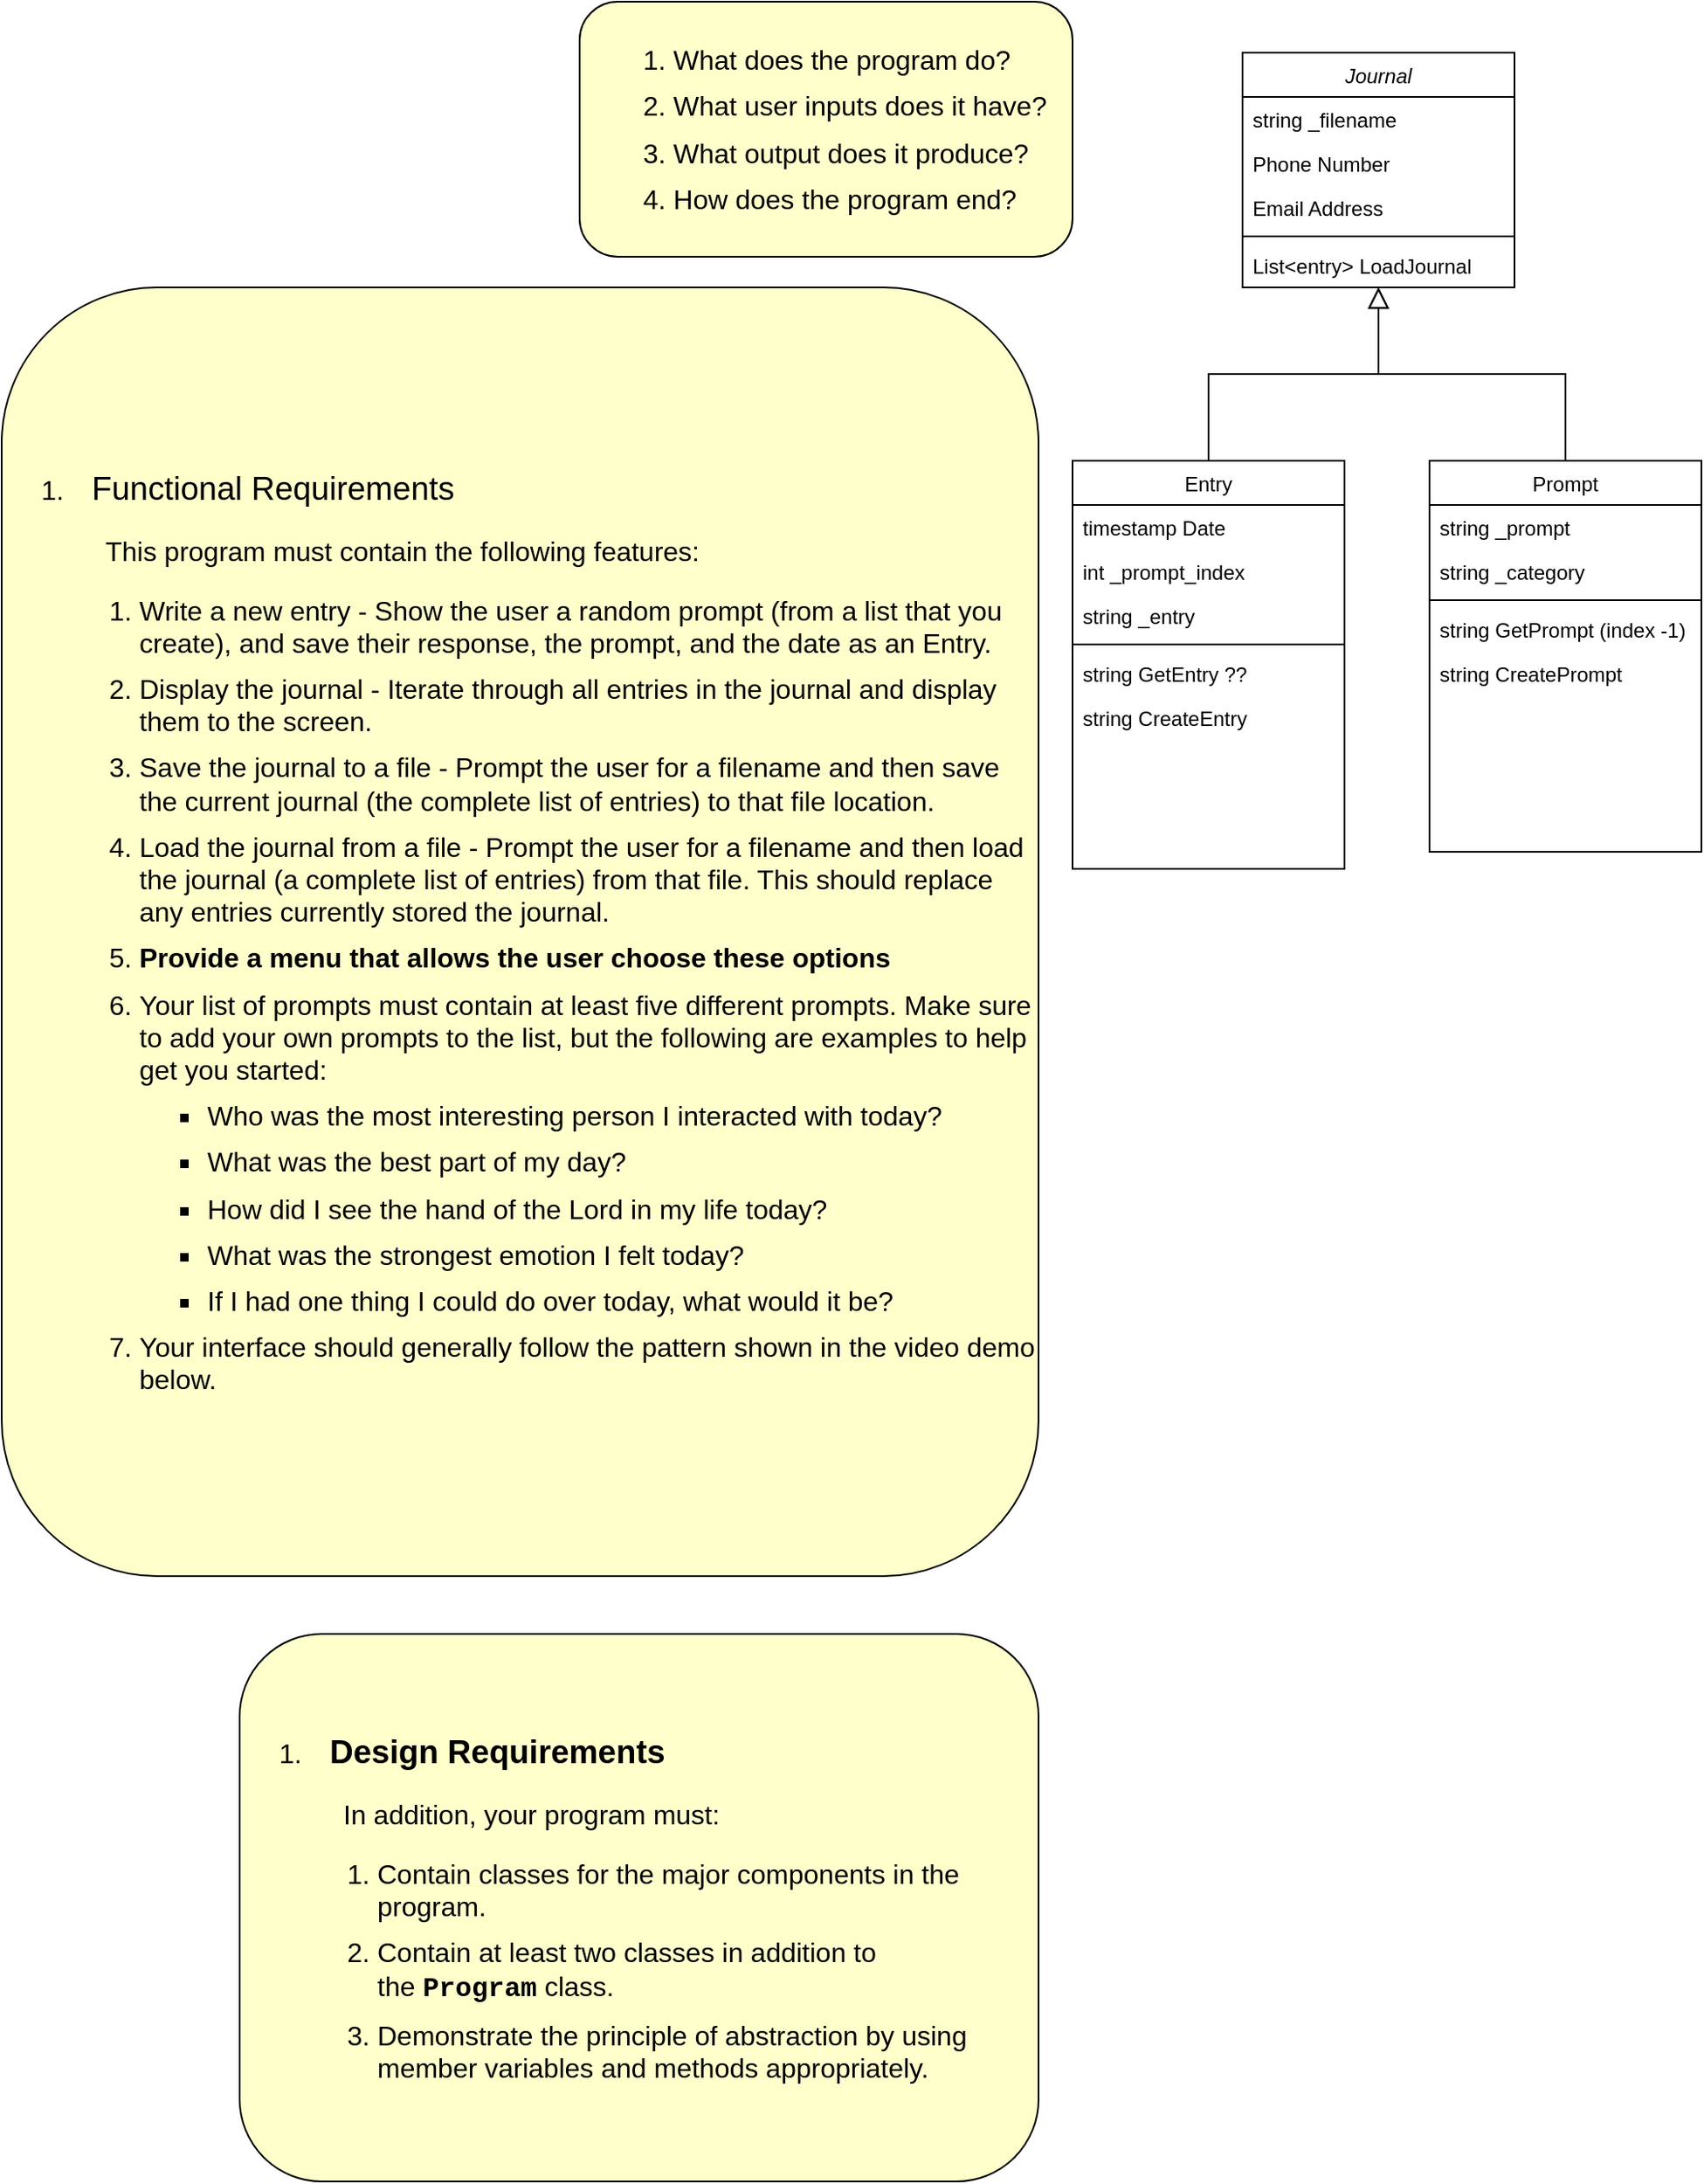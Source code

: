 <mxfile version="24.2.5" type="device">
  <diagram id="C5RBs43oDa-KdzZeNtuy" name="Page-1">
    <mxGraphModel dx="2133" dy="822" grid="1" gridSize="10" guides="1" tooltips="1" connect="1" arrows="1" fold="1" page="1" pageScale="1" pageWidth="827" pageHeight="1169" math="0" shadow="0">
      <root>
        <mxCell id="WIyWlLk6GJQsqaUBKTNV-0" />
        <mxCell id="WIyWlLk6GJQsqaUBKTNV-1" parent="WIyWlLk6GJQsqaUBKTNV-0" />
        <mxCell id="zkfFHV4jXpPFQw0GAbJ--0" value="Journal" style="swimlane;fontStyle=2;align=center;verticalAlign=top;childLayout=stackLayout;horizontal=1;startSize=26;horizontalStack=0;resizeParent=1;resizeLast=0;collapsible=1;marginBottom=0;rounded=0;shadow=0;strokeWidth=1;" parent="WIyWlLk6GJQsqaUBKTNV-1" vertex="1">
          <mxGeometry x="220" y="120" width="160" height="138" as="geometry">
            <mxRectangle x="230" y="140" width="160" height="26" as="alternateBounds" />
          </mxGeometry>
        </mxCell>
        <mxCell id="zkfFHV4jXpPFQw0GAbJ--1" value="string _filename" style="text;align=left;verticalAlign=top;spacingLeft=4;spacingRight=4;overflow=hidden;rotatable=0;points=[[0,0.5],[1,0.5]];portConstraint=eastwest;" parent="zkfFHV4jXpPFQw0GAbJ--0" vertex="1">
          <mxGeometry y="26" width="160" height="26" as="geometry" />
        </mxCell>
        <mxCell id="zkfFHV4jXpPFQw0GAbJ--2" value="Phone Number" style="text;align=left;verticalAlign=top;spacingLeft=4;spacingRight=4;overflow=hidden;rotatable=0;points=[[0,0.5],[1,0.5]];portConstraint=eastwest;rounded=0;shadow=0;html=0;" parent="zkfFHV4jXpPFQw0GAbJ--0" vertex="1">
          <mxGeometry y="52" width="160" height="26" as="geometry" />
        </mxCell>
        <mxCell id="zkfFHV4jXpPFQw0GAbJ--3" value="Email Address" style="text;align=left;verticalAlign=top;spacingLeft=4;spacingRight=4;overflow=hidden;rotatable=0;points=[[0,0.5],[1,0.5]];portConstraint=eastwest;rounded=0;shadow=0;html=0;" parent="zkfFHV4jXpPFQw0GAbJ--0" vertex="1">
          <mxGeometry y="78" width="160" height="26" as="geometry" />
        </mxCell>
        <mxCell id="zkfFHV4jXpPFQw0GAbJ--4" value="" style="line;html=1;strokeWidth=1;align=left;verticalAlign=middle;spacingTop=-1;spacingLeft=3;spacingRight=3;rotatable=0;labelPosition=right;points=[];portConstraint=eastwest;" parent="zkfFHV4jXpPFQw0GAbJ--0" vertex="1">
          <mxGeometry y="104" width="160" height="8" as="geometry" />
        </mxCell>
        <mxCell id="zkfFHV4jXpPFQw0GAbJ--5" value="List&lt;entry&gt; LoadJournal" style="text;align=left;verticalAlign=top;spacingLeft=4;spacingRight=4;overflow=hidden;rotatable=0;points=[[0,0.5],[1,0.5]];portConstraint=eastwest;" parent="zkfFHV4jXpPFQw0GAbJ--0" vertex="1">
          <mxGeometry y="112" width="160" height="26" as="geometry" />
        </mxCell>
        <mxCell id="zkfFHV4jXpPFQw0GAbJ--6" value="Entry" style="swimlane;fontStyle=0;align=center;verticalAlign=top;childLayout=stackLayout;horizontal=1;startSize=26;horizontalStack=0;resizeParent=1;resizeLast=0;collapsible=1;marginBottom=0;rounded=0;shadow=0;strokeWidth=1;" parent="WIyWlLk6GJQsqaUBKTNV-1" vertex="1">
          <mxGeometry x="120" y="360" width="160" height="240" as="geometry">
            <mxRectangle x="120" y="360" width="160" height="26" as="alternateBounds" />
          </mxGeometry>
        </mxCell>
        <mxCell id="zkfFHV4jXpPFQw0GAbJ--7" value="timestamp Date" style="text;align=left;verticalAlign=top;spacingLeft=4;spacingRight=4;overflow=hidden;rotatable=0;points=[[0,0.5],[1,0.5]];portConstraint=eastwest;" parent="zkfFHV4jXpPFQw0GAbJ--6" vertex="1">
          <mxGeometry y="26" width="160" height="26" as="geometry" />
        </mxCell>
        <mxCell id="zkfFHV4jXpPFQw0GAbJ--8" value="int _prompt_index" style="text;align=left;verticalAlign=top;spacingLeft=4;spacingRight=4;overflow=hidden;rotatable=0;points=[[0,0.5],[1,0.5]];portConstraint=eastwest;rounded=0;shadow=0;html=0;" parent="zkfFHV4jXpPFQw0GAbJ--6" vertex="1">
          <mxGeometry y="52" width="160" height="26" as="geometry" />
        </mxCell>
        <mxCell id="HqculHrLU6kdwSErEts3-9" value="string _entry" style="text;align=left;verticalAlign=top;spacingLeft=4;spacingRight=4;overflow=hidden;rotatable=0;points=[[0,0.5],[1,0.5]];portConstraint=eastwest;rounded=0;shadow=0;html=0;" vertex="1" parent="zkfFHV4jXpPFQw0GAbJ--6">
          <mxGeometry y="78" width="160" height="26" as="geometry" />
        </mxCell>
        <mxCell id="zkfFHV4jXpPFQw0GAbJ--9" value="" style="line;html=1;strokeWidth=1;align=left;verticalAlign=middle;spacingTop=-1;spacingLeft=3;spacingRight=3;rotatable=0;labelPosition=right;points=[];portConstraint=eastwest;" parent="zkfFHV4jXpPFQw0GAbJ--6" vertex="1">
          <mxGeometry y="104" width="160" height="8" as="geometry" />
        </mxCell>
        <mxCell id="zkfFHV4jXpPFQw0GAbJ--11" value="string GetEntry ??" style="text;align=left;verticalAlign=top;spacingLeft=4;spacingRight=4;overflow=hidden;rotatable=0;points=[[0,0.5],[1,0.5]];portConstraint=eastwest;" parent="zkfFHV4jXpPFQw0GAbJ--6" vertex="1">
          <mxGeometry y="112" width="160" height="26" as="geometry" />
        </mxCell>
        <mxCell id="HqculHrLU6kdwSErEts3-19" value="string CreateEntry" style="text;align=left;verticalAlign=top;spacingLeft=4;spacingRight=4;overflow=hidden;rotatable=0;points=[[0,0.5],[1,0.5]];portConstraint=eastwest;" vertex="1" parent="zkfFHV4jXpPFQw0GAbJ--6">
          <mxGeometry y="138" width="160" height="26" as="geometry" />
        </mxCell>
        <mxCell id="HqculHrLU6kdwSErEts3-18" style="text;align=left;verticalAlign=top;spacingLeft=4;spacingRight=4;overflow=hidden;rotatable=0;points=[[0,0.5],[1,0.5]];portConstraint=eastwest;" vertex="1" parent="zkfFHV4jXpPFQw0GAbJ--6">
          <mxGeometry y="164" width="160" height="26" as="geometry" />
        </mxCell>
        <mxCell id="HqculHrLU6kdwSErEts3-17" style="text;align=left;verticalAlign=top;spacingLeft=4;spacingRight=4;overflow=hidden;rotatable=0;points=[[0,0.5],[1,0.5]];portConstraint=eastwest;" vertex="1" parent="zkfFHV4jXpPFQw0GAbJ--6">
          <mxGeometry y="190" width="160" height="26" as="geometry" />
        </mxCell>
        <mxCell id="zkfFHV4jXpPFQw0GAbJ--12" value="" style="endArrow=block;endSize=10;endFill=0;shadow=0;strokeWidth=1;rounded=0;curved=0;edgeStyle=elbowEdgeStyle;elbow=vertical;" parent="WIyWlLk6GJQsqaUBKTNV-1" source="zkfFHV4jXpPFQw0GAbJ--6" target="zkfFHV4jXpPFQw0GAbJ--0" edge="1">
          <mxGeometry width="160" relative="1" as="geometry">
            <mxPoint x="200" y="203" as="sourcePoint" />
            <mxPoint x="200" y="203" as="targetPoint" />
          </mxGeometry>
        </mxCell>
        <mxCell id="zkfFHV4jXpPFQw0GAbJ--13" value="Prompt" style="swimlane;fontStyle=0;align=center;verticalAlign=top;childLayout=stackLayout;horizontal=1;startSize=26;horizontalStack=0;resizeParent=1;resizeLast=0;collapsible=1;marginBottom=0;rounded=0;shadow=0;strokeWidth=1;" parent="WIyWlLk6GJQsqaUBKTNV-1" vertex="1">
          <mxGeometry x="330" y="360" width="160" height="230" as="geometry">
            <mxRectangle x="340" y="380" width="170" height="26" as="alternateBounds" />
          </mxGeometry>
        </mxCell>
        <mxCell id="zkfFHV4jXpPFQw0GAbJ--14" value="string _prompt" style="text;align=left;verticalAlign=top;spacingLeft=4;spacingRight=4;overflow=hidden;rotatable=0;points=[[0,0.5],[1,0.5]];portConstraint=eastwest;" parent="zkfFHV4jXpPFQw0GAbJ--13" vertex="1">
          <mxGeometry y="26" width="160" height="26" as="geometry" />
        </mxCell>
        <mxCell id="HqculHrLU6kdwSErEts3-10" value="string _category" style="text;align=left;verticalAlign=top;spacingLeft=4;spacingRight=4;overflow=hidden;rotatable=0;points=[[0,0.5],[1,0.5]];portConstraint=eastwest;" vertex="1" parent="zkfFHV4jXpPFQw0GAbJ--13">
          <mxGeometry y="52" width="160" height="26" as="geometry" />
        </mxCell>
        <mxCell id="zkfFHV4jXpPFQw0GAbJ--15" value="" style="line;html=1;strokeWidth=1;align=left;verticalAlign=middle;spacingTop=-1;spacingLeft=3;spacingRight=3;rotatable=0;labelPosition=right;points=[];portConstraint=eastwest;" parent="zkfFHV4jXpPFQw0GAbJ--13" vertex="1">
          <mxGeometry y="78" width="160" height="8" as="geometry" />
        </mxCell>
        <mxCell id="HqculHrLU6kdwSErEts3-15" value="string GetPrompt (index -1)" style="text;align=left;verticalAlign=top;spacingLeft=4;spacingRight=4;overflow=hidden;rotatable=0;points=[[0,0.5],[1,0.5]];portConstraint=eastwest;" vertex="1" parent="zkfFHV4jXpPFQw0GAbJ--13">
          <mxGeometry y="86" width="160" height="26" as="geometry" />
        </mxCell>
        <mxCell id="HqculHrLU6kdwSErEts3-16" value="string CreatePrompt" style="text;align=left;verticalAlign=top;spacingLeft=4;spacingRight=4;overflow=hidden;rotatable=0;points=[[0,0.5],[1,0.5]];portConstraint=eastwest;" vertex="1" parent="zkfFHV4jXpPFQw0GAbJ--13">
          <mxGeometry y="112" width="160" height="26" as="geometry" />
        </mxCell>
        <mxCell id="zkfFHV4jXpPFQw0GAbJ--16" value="" style="endArrow=block;endSize=10;endFill=0;shadow=0;strokeWidth=1;rounded=0;curved=0;edgeStyle=elbowEdgeStyle;elbow=vertical;" parent="WIyWlLk6GJQsqaUBKTNV-1" source="zkfFHV4jXpPFQw0GAbJ--13" target="zkfFHV4jXpPFQw0GAbJ--0" edge="1">
          <mxGeometry width="160" relative="1" as="geometry">
            <mxPoint x="210" y="373" as="sourcePoint" />
            <mxPoint x="310" y="271" as="targetPoint" />
          </mxGeometry>
        </mxCell>
        <mxCell id="HqculHrLU6kdwSErEts3-3" value="&lt;ol style=&quot;forced-color-adjust: none; color: rgb(0, 0, 0); font-style: normal; font-variant-ligatures: normal; font-variant-caps: normal; font-weight: 400; letter-spacing: normal; orphans: 2; text-indent: 0px; text-transform: none; widows: 2; word-spacing: 0px; -webkit-text-stroke-width: 0px; white-space: normal; text-decoration-thickness: initial; text-decoration-style: initial; text-decoration-color: initial; font-family: Montserrat, Helvetica, sans-serif; font-size: 16px; text-align: start;&quot;&gt;&lt;li style=&quot;forced-color-adjust: none; margin-bottom: 0.5rem;&quot;&gt;What does the program do?&lt;/li&gt;&lt;li style=&quot;forced-color-adjust: none; margin-bottom: 0.5rem;&quot;&gt;What user inputs does it have?&lt;/li&gt;&lt;li style=&quot;forced-color-adjust: none; margin-bottom: 0.5rem;&quot;&gt;What output does it produce?&lt;/li&gt;&lt;li style=&quot;forced-color-adjust: none; margin-bottom: 0.5rem;&quot;&gt;How does the program end?&lt;/li&gt;&lt;/ol&gt;" style="rounded=1;whiteSpace=wrap;html=1;fillColor=#FFFFCC;labelBackgroundColor=#FFFFCC;" vertex="1" parent="WIyWlLk6GJQsqaUBKTNV-1">
          <mxGeometry x="-170" y="90" width="290" height="150" as="geometry" />
        </mxCell>
        <mxCell id="HqculHrLU6kdwSErEts3-4" value="&lt;ol style=&quot;forced-color-adjust: none; color: rgb(0, 0, 0); font-style: normal; font-variant-ligatures: normal; font-variant-caps: normal; letter-spacing: normal; orphans: 2; text-indent: 0px; text-transform: none; widows: 2; word-spacing: 0px; -webkit-text-stroke-width: 0px; white-space: normal; text-decoration-thickness: initial; text-decoration-style: initial; text-decoration-color: initial; font-family: Montserrat, Helvetica, sans-serif; font-size: 16px; text-align: start;&quot;&gt;&lt;li style=&quot;forced-color-adjust: none; margin-bottom: 0.5rem;&quot;&gt;&lt;h4 style=&quot;font-weight: 400; margin: 0.75rem; font-size: 1.2rem;&quot;&gt;Functional Requirements&lt;/h4&gt;&lt;p style=&quot;font-weight: 400; margin: 1rem 1rem 1rem 1.25rem;&quot;&gt;This program must contain the following features:&lt;/p&gt;&lt;ol style=&quot;&quot;&gt;&lt;li style=&quot;font-weight: 400; margin-bottom: 0.5rem;&quot;&gt;Write a new entry - Show the user a random prompt (from a list that you create), and save their response, the prompt, and the date as an Entry.&lt;/li&gt;&lt;li style=&quot;font-weight: 400; margin-bottom: 0.5rem;&quot;&gt;Display the journal - Iterate through all entries in the journal and display them to the screen.&lt;/li&gt;&lt;li style=&quot;font-weight: 400; margin-bottom: 0.5rem;&quot;&gt;Save the journal to a file - Prompt the user for a filename and then save the current journal (the complete list of entries) to that file location.&lt;/li&gt;&lt;li style=&quot;font-weight: 400; margin-bottom: 0.5rem;&quot;&gt;Load the journal from a file - Prompt the user for a filename and then load the journal (a complete list of entries) from that file. This should replace any entries currently stored the journal.&lt;/li&gt;&lt;li style=&quot;margin-bottom: 0.5rem;&quot;&gt;&lt;b&gt;Provide a menu that allows the user choose these options&lt;/b&gt;&lt;/li&gt;&lt;li style=&quot;font-weight: 400; margin-bottom: 0.5rem;&quot;&gt;Your list of prompts must contain at least five different prompts. Make sure to add your own prompts to the list, but the following are examples to help get you started:&lt;ul&gt;&lt;li style=&quot;margin-bottom: 0.5rem; margin-top: 0.5rem;&quot;&gt;Who was the most interesting person I interacted with today?&lt;/li&gt;&lt;li style=&quot;margin-bottom: 0.5rem;&quot;&gt;What was the best part of my day?&lt;/li&gt;&lt;li style=&quot;margin-bottom: 0.5rem;&quot;&gt;How did I see the hand of the Lord in my life today?&lt;/li&gt;&lt;li style=&quot;margin-bottom: 0.5rem;&quot;&gt;What was the strongest emotion I felt today?&lt;/li&gt;&lt;li style=&quot;margin-bottom: 0.5rem;&quot;&gt;If I had one thing I could do over today, what would it be?&lt;/li&gt;&lt;/ul&gt;&lt;/li&gt;&lt;li style=&quot;font-weight: 400; margin-bottom: 0.5rem;&quot;&gt;Your interface should generally follow the pattern shown in the video demo below.&lt;/li&gt;&lt;/ol&gt;&lt;/li&gt;&lt;/ol&gt;" style="rounded=1;whiteSpace=wrap;html=1;fillColor=#FFFFCC;labelBackgroundColor=#FFFFCC;" vertex="1" parent="WIyWlLk6GJQsqaUBKTNV-1">
          <mxGeometry x="-510" y="258" width="610" height="758" as="geometry" />
        </mxCell>
        <mxCell id="HqculHrLU6kdwSErEts3-5" value="&lt;ol style=&quot;forced-color-adjust: none; color: rgb(0, 0, 0); font-style: normal; font-variant-ligatures: normal; font-variant-caps: normal; font-weight: 400; letter-spacing: normal; orphans: 2; text-indent: 0px; text-transform: none; widows: 2; word-spacing: 0px; -webkit-text-stroke-width: 0px; white-space: normal; text-decoration-thickness: initial; text-decoration-style: initial; text-decoration-color: initial; font-family: Montserrat, Helvetica, sans-serif; font-size: 16px; text-align: start;&quot;&gt;&lt;li style=&quot;forced-color-adjust: none; margin-bottom: 0.5rem;&quot;&gt;&lt;h4 style=&quot;margin: 0.75rem; font-size: 1.2rem;&quot;&gt;Design Requirements&lt;/h4&gt;&lt;p style=&quot;margin: 1rem 1rem 1rem 1.25rem;&quot;&gt;In addition, your program must:&lt;/p&gt;&lt;ol&gt;&lt;li style=&quot;margin-bottom: 0.5rem;&quot;&gt;Contain classes for the major components in the program.&lt;/li&gt;&lt;li style=&quot;margin-bottom: 0.5rem;&quot;&gt;Contain at least two classes in addition to the&amp;nbsp;&lt;code style=&quot;font-family: &amp;quot;Courier New&amp;quot;, Courier, monospace; font-weight: 700;&quot;&gt;Program&lt;/code&gt;&amp;nbsp;class.&lt;/li&gt;&lt;li style=&quot;margin-bottom: 0.5rem;&quot;&gt;Demonstrate the principle of abstraction by using member variables and methods appropriately.&lt;/li&gt;&lt;/ol&gt;&lt;/li&gt;&lt;/ol&gt;" style="rounded=1;whiteSpace=wrap;html=1;fillColor=#FFFFCC;labelBackgroundColor=#FFFFCC;" vertex="1" parent="WIyWlLk6GJQsqaUBKTNV-1">
          <mxGeometry x="-370" y="1050" width="470" height="322" as="geometry" />
        </mxCell>
      </root>
    </mxGraphModel>
  </diagram>
</mxfile>
